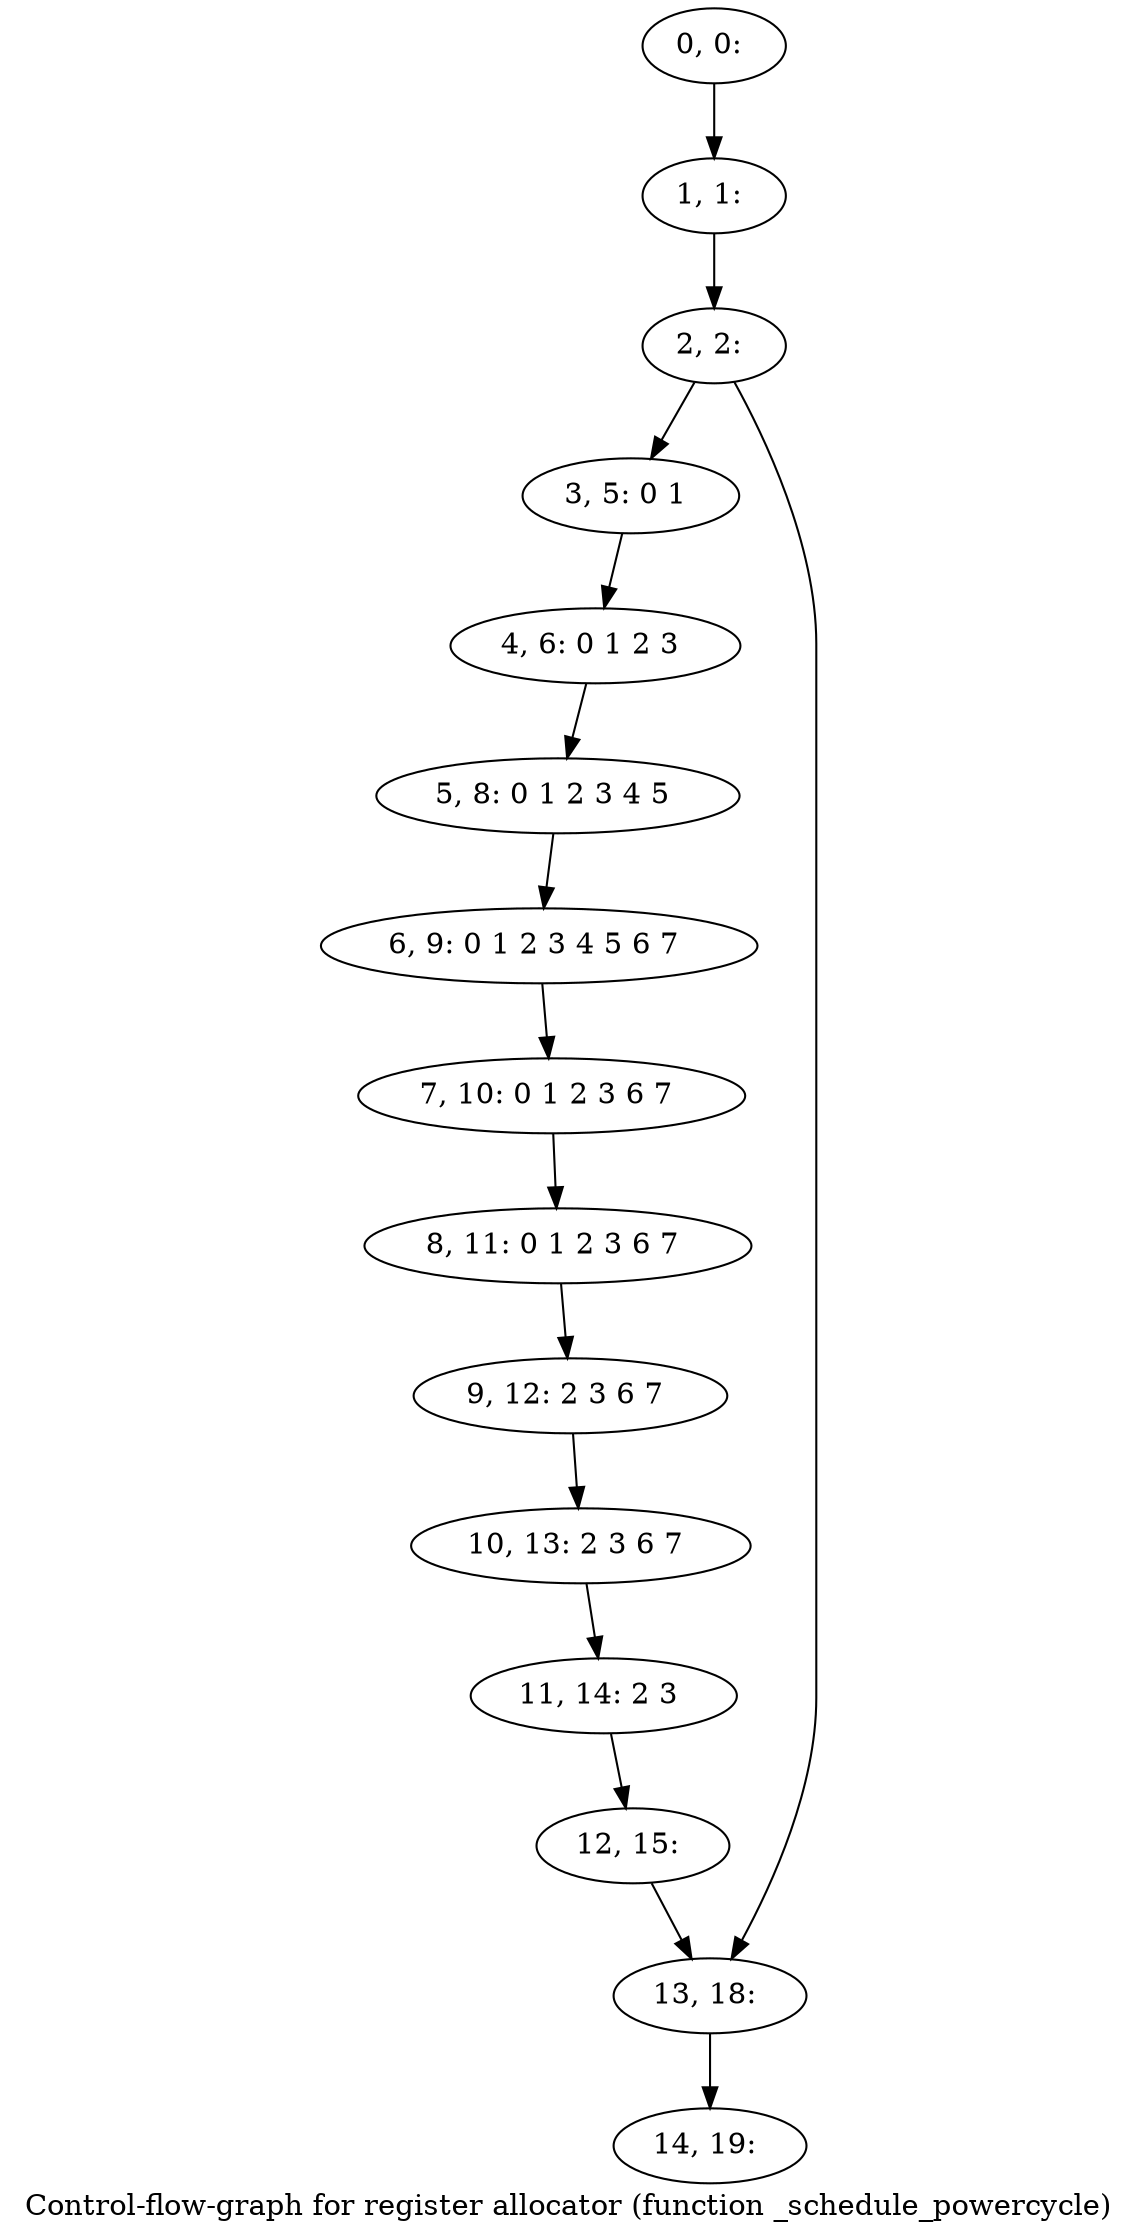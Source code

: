 digraph G {
graph [label="Control-flow-graph for register allocator (function _schedule_powercycle)"]
0[label="0, 0: "];
1[label="1, 1: "];
2[label="2, 2: "];
3[label="3, 5: 0 1 "];
4[label="4, 6: 0 1 2 3 "];
5[label="5, 8: 0 1 2 3 4 5 "];
6[label="6, 9: 0 1 2 3 4 5 6 7 "];
7[label="7, 10: 0 1 2 3 6 7 "];
8[label="8, 11: 0 1 2 3 6 7 "];
9[label="9, 12: 2 3 6 7 "];
10[label="10, 13: 2 3 6 7 "];
11[label="11, 14: 2 3 "];
12[label="12, 15: "];
13[label="13, 18: "];
14[label="14, 19: "];
0->1 ;
1->2 ;
2->3 ;
2->13 ;
3->4 ;
4->5 ;
5->6 ;
6->7 ;
7->8 ;
8->9 ;
9->10 ;
10->11 ;
11->12 ;
12->13 ;
13->14 ;
}

